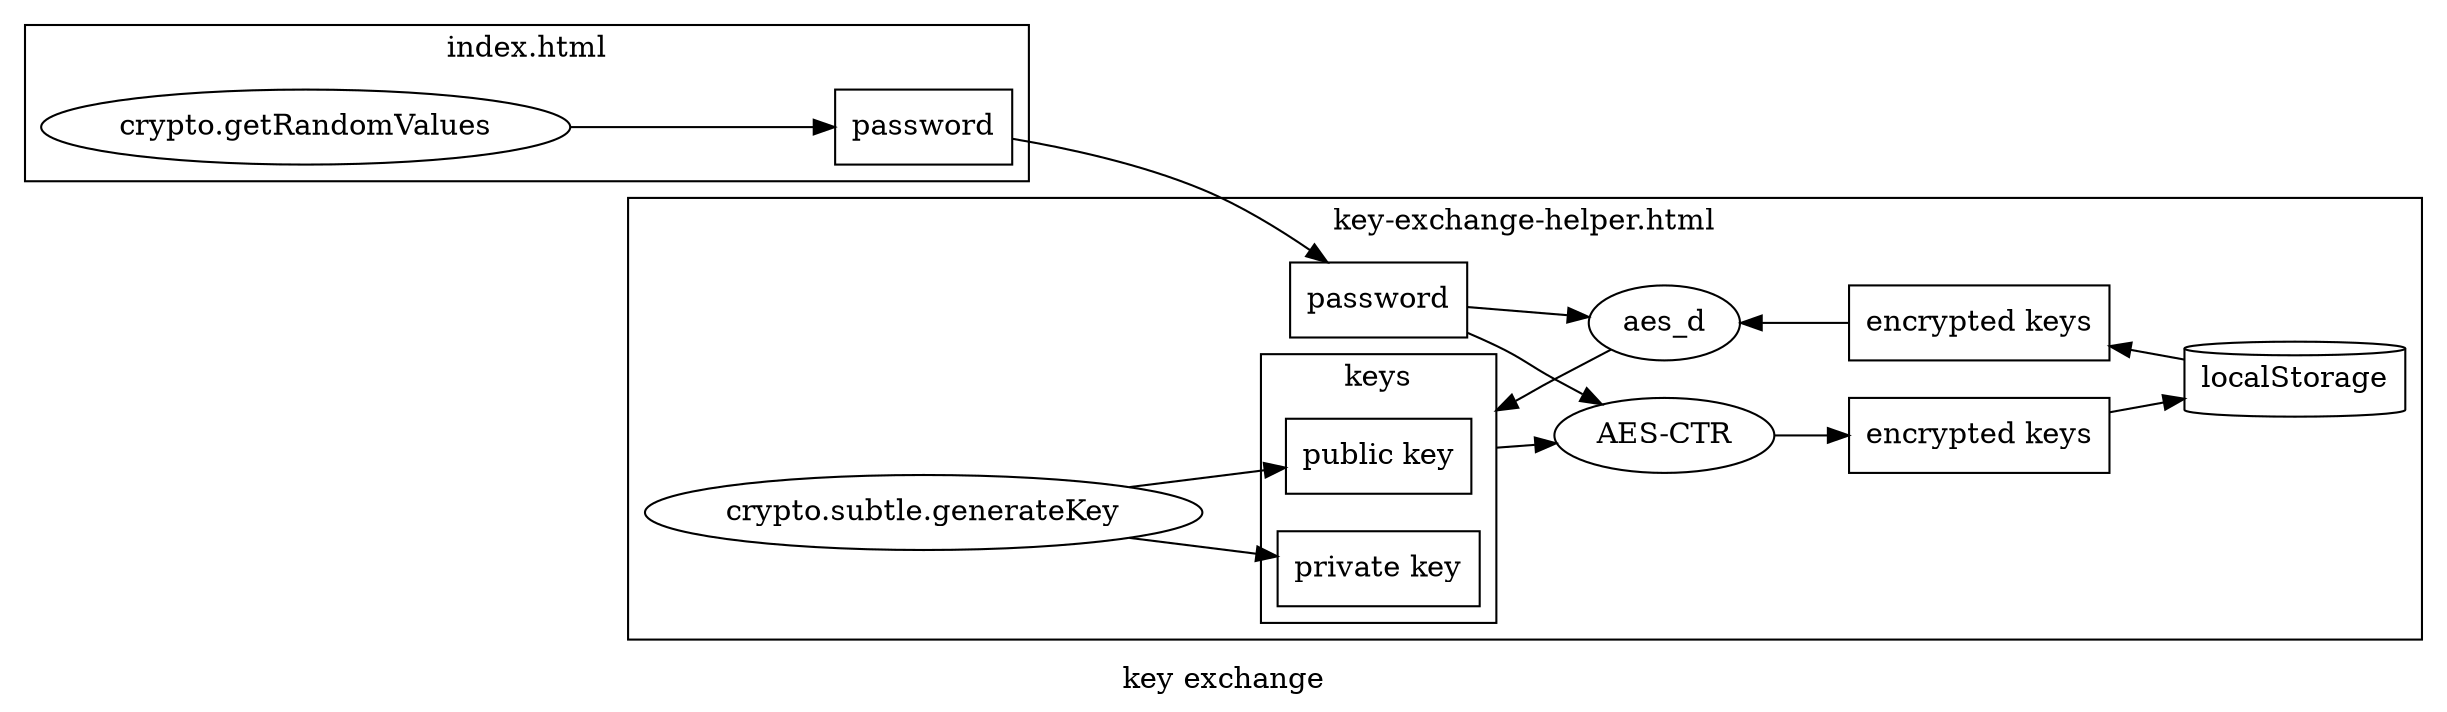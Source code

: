 digraph G {
  graph [ dpi = 300];
  compound=true;
  label="key exchange";
  graph [rankdir = LR];
  subgraph cluster_index{
    label="index.html";
    getRandomValue[label="crypto.getRandomValues"];
    getRandomValue->password_i;
    password_i[label="password" shape="box"];
  }
  subgraph cluster_key_exchange_helper{
    label="key-exchange-helper.html";
    password_k[label="password" shape="box"];
    generateKey_a[ label="crypto.subtle.generateKey" ];
    generateKey_a->publicKey_a;
    generateKey_a->privateKey_a;
    subgraph cluster_keys{
      label="keys";
      publicKey_a[label="public key" shape="box"];
      privateKey_a[label="private key" shape="box"];
    }
    aes_e[label="AES-CTR"];
    publicKey_a->aes_e[ltail=cluster_keys];
    password_k->aes_e;
    aes_e->ekeys_e;
    ekeys_e[label="encrypted keys" shape=box];
    ekeys_e->localStorage;
    localStorage[shape="cylinder"];
    ekeys_d[label="encrypted keys" shape=box];
    localStorage->ekeys_d;
    ekeys_d->aes_d;
    password_k->aes_d;
    aes_d->publicKey_a[lhead=cluster_keys];
    {rank = same; aes_d; aes_e; }
    {rank = same; ekeys_d; ekeys_e; }

  }
  password_i->password_k;
}
